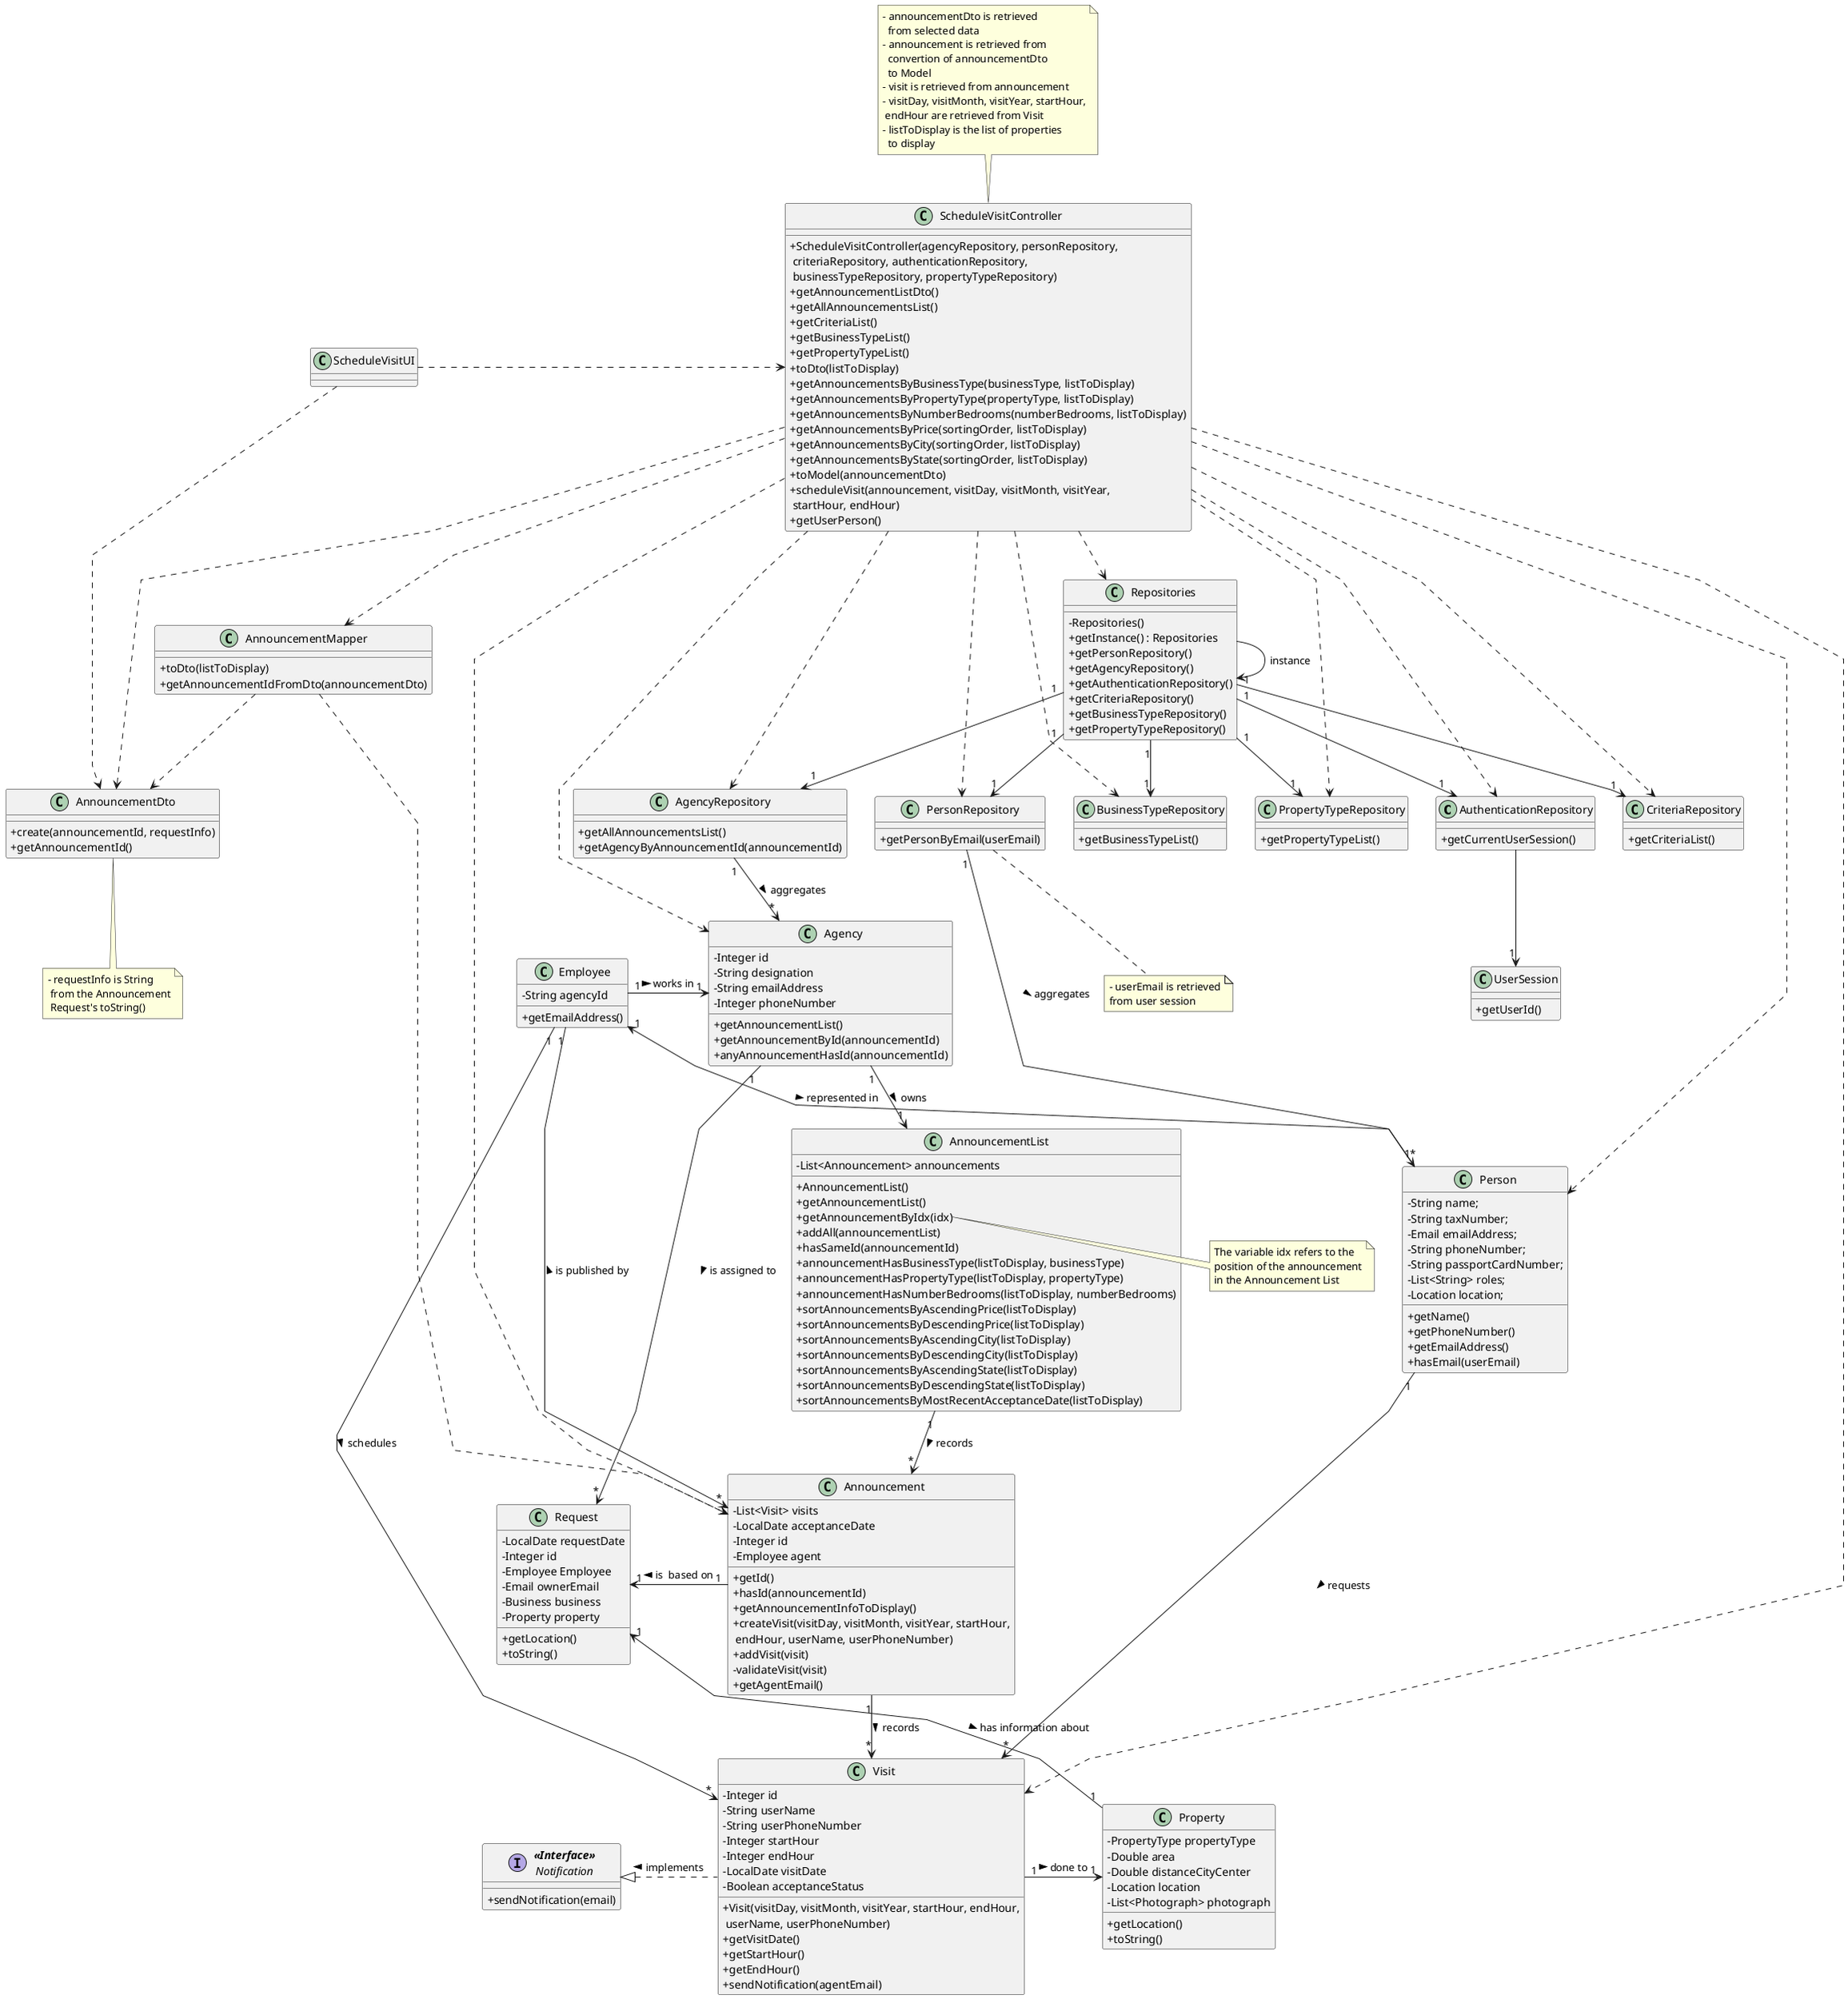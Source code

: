 @startuml
'skinparam monochrome true
skinparam packageStyle rectangle
skinparam shadowing false
skinparam linetype polyline
'skinparam linetype orto

skinparam classAttributeIconSize 0

'left to right direction

class AuthenticationRepository
{
    + getCurrentUserSession()
}

class UserSession
{
    + getUserId()
}

class Visit {
    - Integer id
    - String userName
    - String userPhoneNumber
    - Integer startHour
    - Integer endHour
    - LocalDate visitDate
    - Boolean acceptanceStatus
    + Visit(visitDay, visitMonth, visitYear, startHour, endHour,\n userName, userPhoneNumber)
    + getVisitDate()
    + getStartHour()
    + getEndHour()
    + sendNotification(agentEmail)
}

class AgencyRepository {
    + getAllAnnouncementsList()
    + getAgencyByAnnouncementId(announcementId)
}

class BusinessTypeRepository {
    + getBusinessTypeList()
}

class PropertyTypeRepository {
    + getPropertyTypeList()
}

class Agency {
    - Integer id
    - String designation
    - String emailAddress
    - Integer phoneNumber
    + getAnnouncementList()
    + getAnnouncementById(announcementId)
    + anyAnnouncementHasId(announcementId)
}

class Repositories {
    - Repositories()
    + getInstance() : Repositories
    + getPersonRepository()
    + getAgencyRepository()
    + getAuthenticationRepository()
    + getCriteriaRepository()
    + getBusinessTypeRepository()
    + getPropertyTypeRepository()
}

class ScheduleVisitController {
    + ScheduleVisitController(agencyRepository, personRepository,\n criteriaRepository, authenticationRepository,\n businessTypeRepository, propertyTypeRepository)
    + getAnnouncementListDto()
    + getAllAnnouncementsList()
    + getCriteriaList()
    + getBusinessTypeList()
    + getPropertyTypeList()
    + toDto(listToDisplay)
    + getAnnouncementsByBusinessType(businessType, listToDisplay)
    + getAnnouncementsByPropertyType(propertyType, listToDisplay)
    + getAnnouncementsByNumberBedrooms(numberBedrooms, listToDisplay)
    + getAnnouncementsByPrice(sortingOrder, listToDisplay)
    + getAnnouncementsByCity(sortingOrder, listToDisplay)
    + getAnnouncementsByState(sortingOrder, listToDisplay)
    + toModel(announcementDto)
    + scheduleVisit(announcement, visitDay, visitMonth, visitYear,\n startHour, endHour)
    + getUserPerson()
}

note top of ScheduleVisitController
    - announcementDto is retrieved
      from selected data
    - announcement is retrieved from
      convertion of announcementDto
      to Model
    - visit is retrieved from announcement
    - visitDay, visitMonth, visitYear, startHour,
     endHour are retrieved from Visit
    - listToDisplay is the list of properties
      to display
end note

class ScheduleVisitUI {
}

class Announcement {
    - List<Visit> visits
    - LocalDate acceptanceDate
    - Integer id
    - Employee agent
    + getId()
    + hasId(announcementId)
    + getAnnouncementInfoToDisplay()
    + createVisit(visitDay, visitMonth, visitYear, startHour,\n endHour, userName, userPhoneNumber)
    + addVisit(visit)
    - validateVisit(visit)
    + getAgentEmail()
}

class AnnouncementMapper {
    + toDto(listToDisplay)
    + getAnnouncementIdFromDto(announcementDto)
}

class AnnouncementList {
    - List<Announcement> announcements
    + AnnouncementList()
    + getAnnouncementList()
    + getAnnouncementByIdx(idx)
    + addAll(announcementList)
    + hasSameId(announcementId)
    + announcementHasBusinessType(listToDisplay, businessType)
    + announcementHasPropertyType(listToDisplay, propertyType)
    + announcementHasNumberBedrooms(listToDisplay, numberBedrooms)
    + sortAnnouncementsByAscendingPrice(listToDisplay)
    + sortAnnouncementsByDescendingPrice(listToDisplay)
    + sortAnnouncementsByAscendingCity(listToDisplay)
    + sortAnnouncementsByDescendingCity(listToDisplay)
    + sortAnnouncementsByAscendingState(listToDisplay)
    + sortAnnouncementsByDescendingState(listToDisplay)
    + sortAnnouncementsByMostRecentAcceptanceDate(listToDisplay)
}

note right of AnnouncementList::getAnnouncementByIdx
The variable idx refers to the
position of the announcement
in the Announcement List
end note

class AnnouncementDto{
    + create(announcementId, requestInfo)
    + getAnnouncementId()
}

note bottom of AnnouncementDto
    - requestInfo is String
     from the Announcement
     Request's toString()
end note

class Request{
    - LocalDate requestDate
    - Integer id
    - Employee Employee
    - Email ownerEmail
    - Business business
    - Property property
    + getLocation()
    + toString()
}


class Property {
    - PropertyType propertyType
    - Double area
    - Double distanceCityCenter
    - Location location
    - List<Photograph> photograph
    + getLocation()
    + toString()
    }

class Employee{
    - String agencyId
    + getEmailAddress()
}

class Person{
    - String name;
    - String taxNumber;
    - Email emailAddress;
    - String phoneNumber;
    - String passportCardNumber;
    - List<String> roles;
    - Location location;
    + getName()
    + getPhoneNumber()
    + getEmailAddress()
    + hasEmail(userEmail)
}

class PersonRepository {
    + getPersonByEmail(userEmail)
}

class CriteriaRepository {
    + getCriteriaList()
}

note bottom of PersonRepository
    - userEmail is retrieved
    from user session
end note

Interface Notification as "<b><<Interface>></b>\nNotification" {
    + sendNotification(email)
}

'RELATIONS

ScheduleVisitUI .> ScheduleVisitController

Repositories -> Repositories : instance

AuthenticationRepository --> "1" UserSession

ScheduleVisitController ..> AuthenticationRepository

ScheduleVisitController ..> Repositories

Repositories "1" --> "1" PersonRepository

Repositories "1" --> "1" AgencyRepository

Repositories "1" --> "1" AuthenticationRepository

ScheduleVisitController ..> PersonRepository

Repositories "1" --> "1" CriteriaRepository

ScheduleVisitController ..> CriteriaRepository

Repositories "1" --> "1" BusinessTypeRepository

ScheduleVisitController ..> BusinessTypeRepository

Repositories "1" --> "1" PropertyTypeRepository

ScheduleVisitController ..> PropertyTypeRepository

ScheduleVisitController ..> AgencyRepository

ScheduleVisitController ..> Agency

AgencyRepository "1" --> "*" Agency : aggregates >

PersonRepository "1" --> "*" Person : aggregates >

ScheduleVisitController ..> Person

ScheduleVisitController ..> Visit

ScheduleVisitController .> Announcement

ScheduleVisitController ..> AnnouncementMapper

AnnouncementMapper ..> Announcement

AnnouncementMapper ..> AnnouncementDto

ScheduleVisitController .> AnnouncementDto

ScheduleVisitUI .> AnnouncementDto


Person "1" -up-> "1" Employee: represented in <
Employee "1" --> "*" Announcement: is published by <
Employee "1" -> "*" Visit: schedules >
Person "1" --> "*" Visit:  requests >
Visit "1" -right-> "1" Property: done to >
Announcement "1" -down-> "*" Visit : records >
Employee "1" -> "1" Agency: works in  >
Agency "1" --> "1" AnnouncementList : owns >
AnnouncementList "1" --> "*" Announcement: records >
Property "1" -left-> "1" Request : < has information about
'Request "1" -left "1" Business: is described by >
Announcement "1" -left-> "1" Request : is  based on >
Agency "1" --> "*" Request : is assigned to >
Visit .up|> Notification : implements >

@enduml